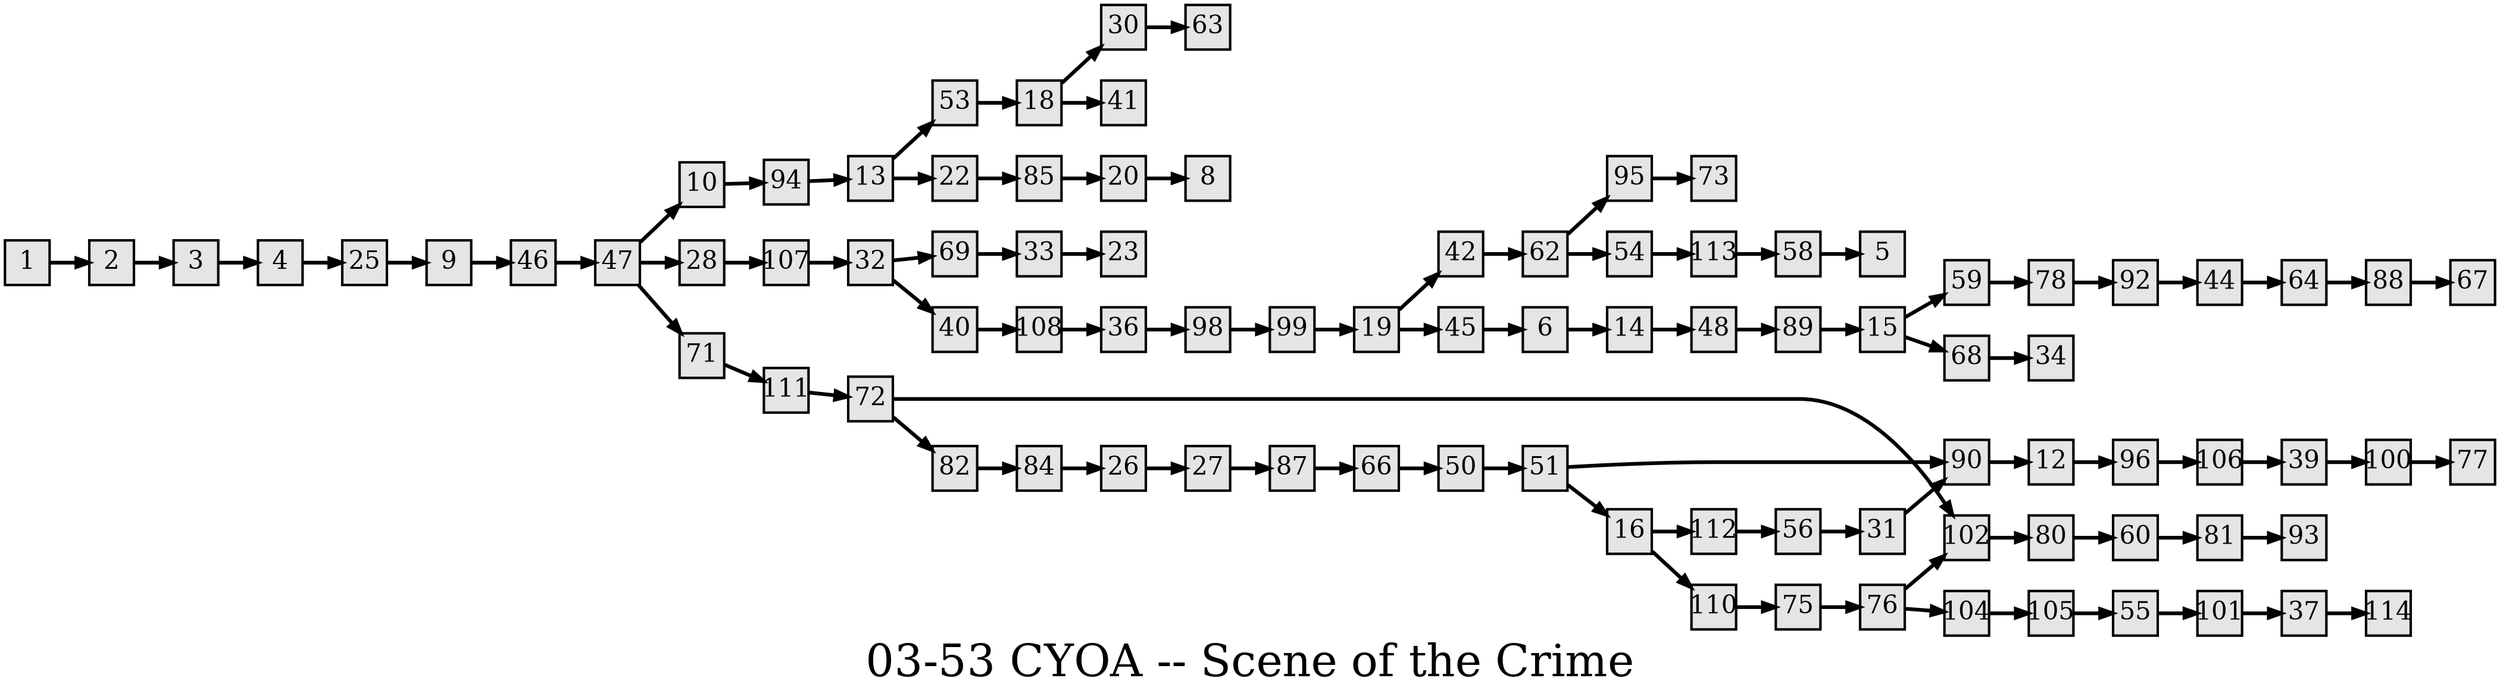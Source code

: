 digraph g{
  graph [ label="03-53 CYOA -- Scene of the Crime" rankdir=LR, ordering=out, fontsize=36, nodesep="0.35", ranksep="0.45"];
  node  [shape=rect, penwidth=2, fontsize=20, style=filled, fillcolor=grey90, margin="0,0", labelfloat=true, regular=true, fixedsize=true];
  edge  [labelfloat=true, penwidth=3, fontsize=12];

  1 -> 2;
  2 -> 3;
  3 -> 4;
  4 -> 25;
  6 -> 14;
  9 -> 46;
  10 -> 94;
  12 -> 96;
  13 -> 53;
  13 -> 22;
  14 -> 48;
  15 -> 59;
  15 -> 68;
  16 -> 112;
  16 -> 110;
  18 -> 30;
  18 -> 41;
  19 -> 42;
  19 -> 45;
  20 -> 8;
  22 -> 85;
  25 -> 9;
  26 -> 27;
  27 -> 87;
  28 -> 107;
  30 -> 63;
  31 -> 90;
  32 -> 69;
  32 -> 40;
  33 -> 23;
  36 -> 98;
  37 -> 114;
  39 -> 100;
  40 -> 108;
  42 -> 62;
  44 -> 64;
  45 -> 6;
  46 -> 47;
  47 -> 10;
  47 -> 28;
  47 -> 71;
  48 -> 89;
  50 -> 51;
  51 -> 90;
  51 -> 16;
  53 -> 18;
  54 -> 113;
  55 -> 101;
  56 -> 31;
  58 -> 5;
  59 -> 78;
  60 -> 81;
  62 -> 95;
  62 -> 54;
  64 -> 88;
  66 -> 50;
  68 -> 34;
  69 -> 33;
  71 -> 111;
  72 -> 102;
  72 -> 82;
  75 -> 76;
  76 -> 102;
  76 -> 104;
  78 -> 92;
  80 -> 60;
  81 -> 93;
  82 -> 84;
  84 -> 26;
  85 -> 20;
  87 -> 66;
  88 -> 67;
  89 -> 15;
  90 -> 12;
  92 -> 44;
  94 -> 13;
  95 -> 73;
  96 -> 106;
  98 -> 99;
  99 -> 19;
  100 -> 77;
  101 -> 37;
  102 -> 80;
  104 -> 105;
  105 -> 55;
  106 -> 39;
  107 -> 32;
  108 -> 36;
  110 -> 75;
  111 -> 72;
  112 -> 56;
  113 -> 58;
}

